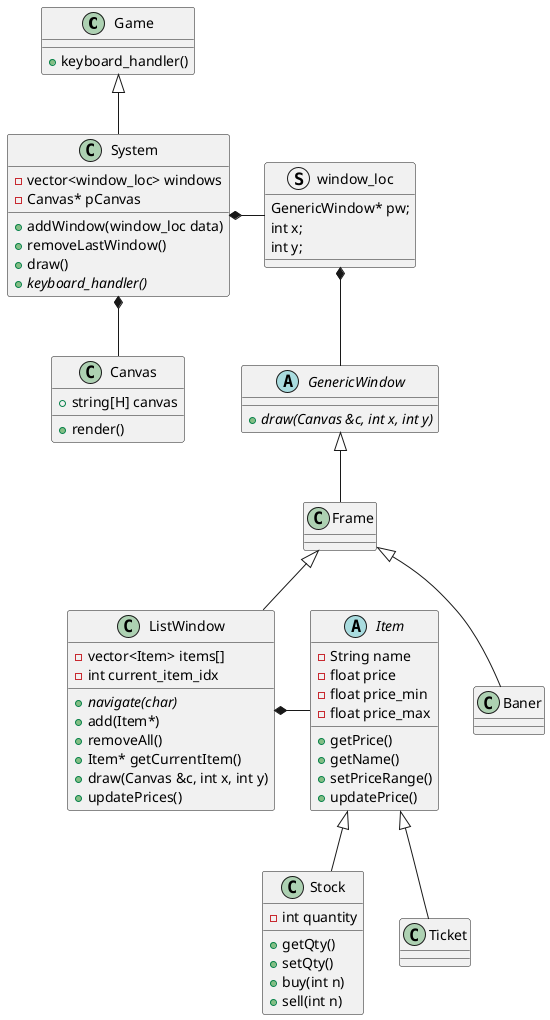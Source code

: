@startuml
class Game
{
    + keyboard_handler()
}

Game <|-- System

class System
{
    - vector<window_loc> windows
    - Canvas* pCanvas
    + addWindow(window_loc data)
    + removeLastWindow()
    + draw()
    + {abstract} keyboard_handler()
}

struct window_loc
{
    GenericWindow* pw;
    int x;
    int y;
}

System *- window_loc


abstract GenericWindow
{
    + {abstract} draw(Canvas &c, int x, int y)
}

class Canvas
{
    + render()
    + string[H] canvas
}

System *-- Canvas
window_loc *-- GenericWindow


class Baner
class Frame
class ListWindow
{
    - vector<Item> items[]
    - int current_item_idx
    + {abstract} navigate(char)
    + add(Item*)
    + removeAll()
    + Item* getCurrentItem()
    + draw(Canvas &c, int x, int y) 
    + updatePrices()
}
Frame <|-- ListWindow
Frame <|-- Baner
GenericWindow <|-- Frame

abstract Item
{
    - String name
    - float price
    - float price_min
    - float price_max
    + getPrice()
    + getName()
    + setPriceRange()
    + updatePrice()
}
class Stock
{
    - int quantity
    + getQty()
    + setQty()
    + buy(int n)
    + sell(int n)
}
class Ticket
{
    
}
Item <|-- Stock
Item <|-- Ticket

ListWindow *- Item
@enduml
